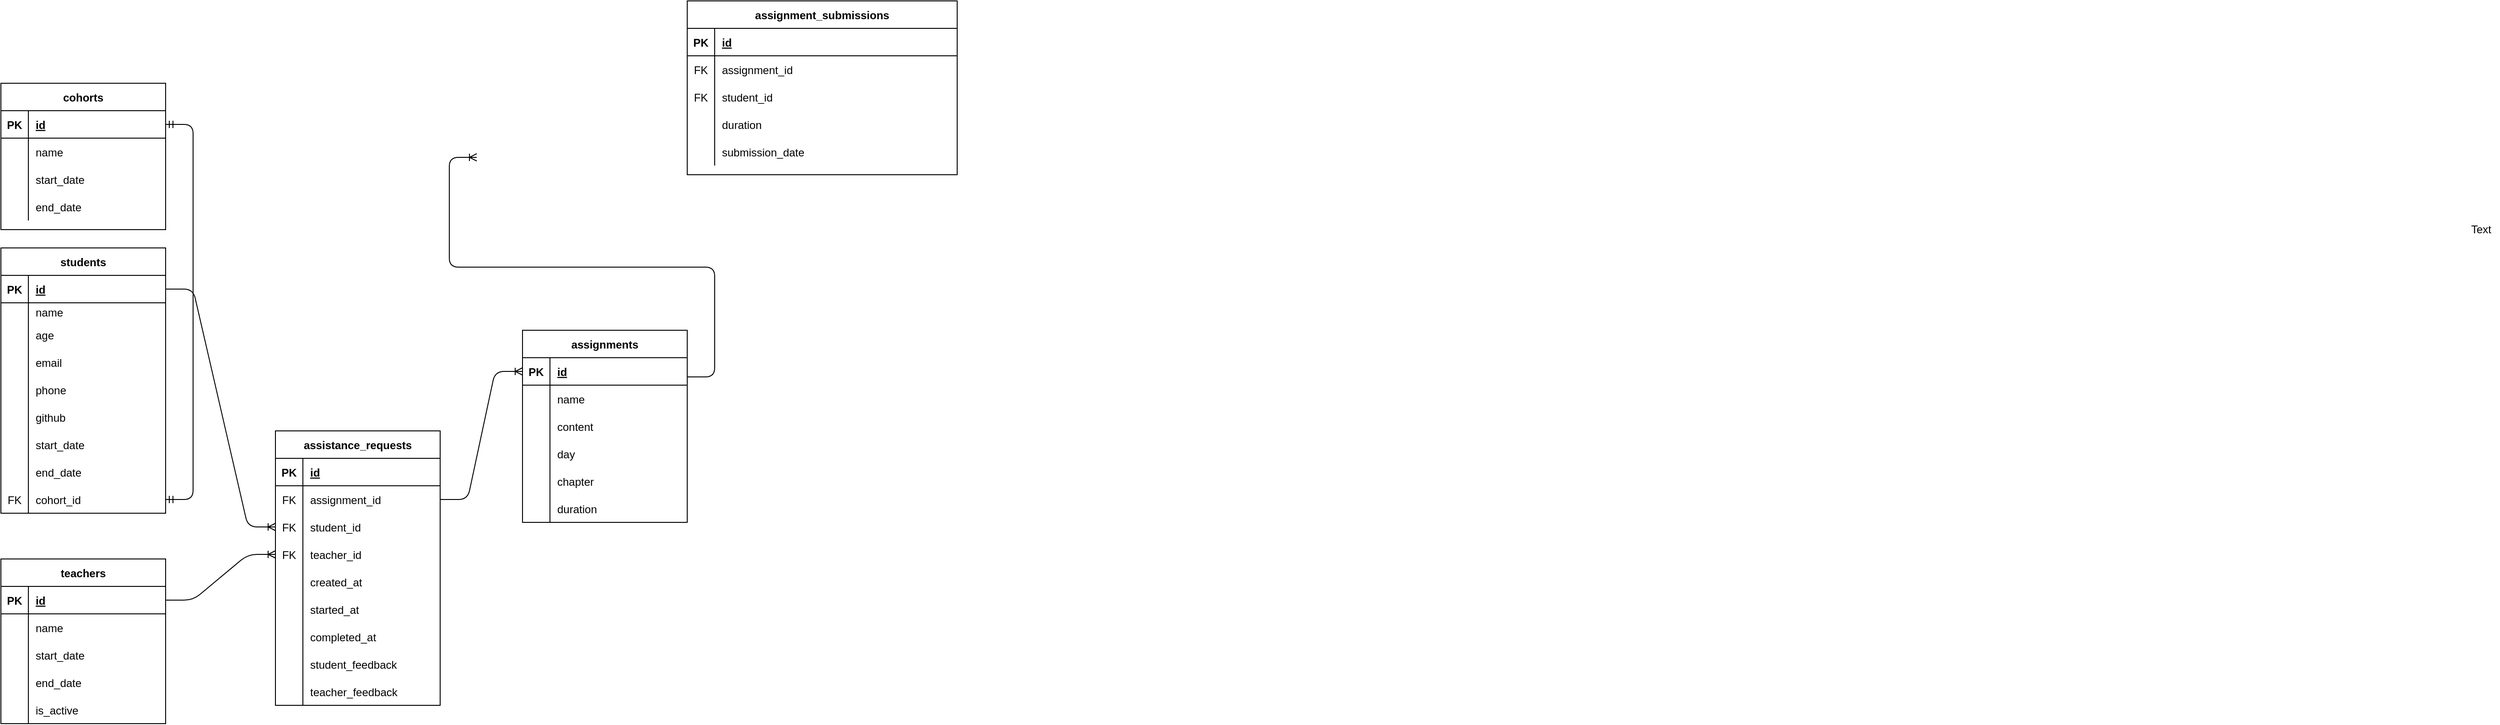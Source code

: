 <mxfile version="13.8.0" type="device"><diagram id="r0yvW9tes0QKF1szJb0l" name="Page-1"><mxGraphModel dx="1426" dy="1945" grid="1" gridSize="10" guides="1" tooltips="1" connect="1" arrows="1" fold="1" page="1" pageScale="1" pageWidth="850" pageHeight="1100" math="0" shadow="0"><root><mxCell id="0"/><mxCell id="1" parent="0"/><mxCell id="MK7P-TyESkTt3hWB0Foj-84" value="teachers" style="shape=table;startSize=30;container=1;collapsible=1;childLayout=tableLayout;fixedRows=1;rowLines=0;fontStyle=1;align=center;resizeLast=1;" parent="1" vertex="1"><mxGeometry x="20" y="600" width="180" height="180" as="geometry"/></mxCell><mxCell id="MK7P-TyESkTt3hWB0Foj-85" value="" style="shape=partialRectangle;collapsible=0;dropTarget=0;pointerEvents=0;fillColor=none;top=0;left=0;bottom=1;right=0;points=[[0,0.5],[1,0.5]];portConstraint=eastwest;" parent="MK7P-TyESkTt3hWB0Foj-84" vertex="1"><mxGeometry y="30" width="180" height="30" as="geometry"/></mxCell><mxCell id="MK7P-TyESkTt3hWB0Foj-86" value="PK" style="shape=partialRectangle;connectable=0;fillColor=none;top=0;left=0;bottom=0;right=0;fontStyle=1;overflow=hidden;" parent="MK7P-TyESkTt3hWB0Foj-85" vertex="1"><mxGeometry width="30" height="30" as="geometry"/></mxCell><mxCell id="MK7P-TyESkTt3hWB0Foj-87" value="id" style="shape=partialRectangle;connectable=0;fillColor=none;top=0;left=0;bottom=0;right=0;align=left;spacingLeft=6;fontStyle=5;overflow=hidden;" parent="MK7P-TyESkTt3hWB0Foj-85" vertex="1"><mxGeometry x="30" width="150" height="30" as="geometry"/></mxCell><mxCell id="MK7P-TyESkTt3hWB0Foj-88" value="" style="shape=partialRectangle;collapsible=0;dropTarget=0;pointerEvents=0;fillColor=none;top=0;left=0;bottom=0;right=0;points=[[0,0.5],[1,0.5]];portConstraint=eastwest;" parent="MK7P-TyESkTt3hWB0Foj-84" vertex="1"><mxGeometry y="60" width="180" height="30" as="geometry"/></mxCell><mxCell id="MK7P-TyESkTt3hWB0Foj-89" value="" style="shape=partialRectangle;connectable=0;fillColor=none;top=0;left=0;bottom=0;right=0;editable=1;overflow=hidden;" parent="MK7P-TyESkTt3hWB0Foj-88" vertex="1"><mxGeometry width="30" height="30" as="geometry"/></mxCell><mxCell id="MK7P-TyESkTt3hWB0Foj-90" value="name" style="shape=partialRectangle;connectable=0;fillColor=none;top=0;left=0;bottom=0;right=0;align=left;spacingLeft=6;overflow=hidden;" parent="MK7P-TyESkTt3hWB0Foj-88" vertex="1"><mxGeometry x="30" width="150" height="30" as="geometry"/></mxCell><mxCell id="MK7P-TyESkTt3hWB0Foj-91" value="" style="shape=partialRectangle;collapsible=0;dropTarget=0;pointerEvents=0;fillColor=none;top=0;left=0;bottom=0;right=0;points=[[0,0.5],[1,0.5]];portConstraint=eastwest;" parent="MK7P-TyESkTt3hWB0Foj-84" vertex="1"><mxGeometry y="90" width="180" height="30" as="geometry"/></mxCell><mxCell id="MK7P-TyESkTt3hWB0Foj-92" value="" style="shape=partialRectangle;connectable=0;fillColor=none;top=0;left=0;bottom=0;right=0;editable=1;overflow=hidden;" parent="MK7P-TyESkTt3hWB0Foj-91" vertex="1"><mxGeometry width="30" height="30" as="geometry"/></mxCell><mxCell id="MK7P-TyESkTt3hWB0Foj-93" value="start_date" style="shape=partialRectangle;connectable=0;fillColor=none;top=0;left=0;bottom=0;right=0;align=left;spacingLeft=6;overflow=hidden;" parent="MK7P-TyESkTt3hWB0Foj-91" vertex="1"><mxGeometry x="30" width="150" height="30" as="geometry"/></mxCell><mxCell id="MK7P-TyESkTt3hWB0Foj-94" value="" style="shape=partialRectangle;collapsible=0;dropTarget=0;pointerEvents=0;fillColor=none;top=0;left=0;bottom=0;right=0;points=[[0,0.5],[1,0.5]];portConstraint=eastwest;" parent="MK7P-TyESkTt3hWB0Foj-84" vertex="1"><mxGeometry y="120" width="180" height="30" as="geometry"/></mxCell><mxCell id="MK7P-TyESkTt3hWB0Foj-95" value="" style="shape=partialRectangle;connectable=0;fillColor=none;top=0;left=0;bottom=0;right=0;editable=1;overflow=hidden;" parent="MK7P-TyESkTt3hWB0Foj-94" vertex="1"><mxGeometry width="30" height="30" as="geometry"/></mxCell><mxCell id="MK7P-TyESkTt3hWB0Foj-96" value="end_date" style="shape=partialRectangle;connectable=0;fillColor=none;top=0;left=0;bottom=0;right=0;align=left;spacingLeft=6;overflow=hidden;" parent="MK7P-TyESkTt3hWB0Foj-94" vertex="1"><mxGeometry x="30" width="150" height="30" as="geometry"/></mxCell><mxCell id="MK7P-TyESkTt3hWB0Foj-97" value="" style="shape=partialRectangle;collapsible=0;dropTarget=0;pointerEvents=0;fillColor=none;top=0;left=0;bottom=0;right=0;points=[[0,0.5],[1,0.5]];portConstraint=eastwest;" parent="MK7P-TyESkTt3hWB0Foj-84" vertex="1"><mxGeometry y="150" width="180" height="30" as="geometry"/></mxCell><mxCell id="MK7P-TyESkTt3hWB0Foj-98" value="" style="shape=partialRectangle;connectable=0;fillColor=none;top=0;left=0;bottom=0;right=0;editable=1;overflow=hidden;" parent="MK7P-TyESkTt3hWB0Foj-97" vertex="1"><mxGeometry width="30" height="30" as="geometry"/></mxCell><mxCell id="MK7P-TyESkTt3hWB0Foj-99" value="is_active" style="shape=partialRectangle;connectable=0;fillColor=none;top=0;left=0;bottom=0;right=0;align=left;spacingLeft=6;overflow=hidden;" parent="MK7P-TyESkTt3hWB0Foj-97" vertex="1"><mxGeometry x="30" width="150" height="30" as="geometry"/></mxCell><mxCell id="MK7P-TyESkTt3hWB0Foj-129" style="edgeStyle=orthogonalEdgeStyle;rounded=0;orthogonalLoop=1;jettySize=auto;html=1;exitX=1;exitY=0.5;exitDx=0;exitDy=0;" parent="1" source="MK7P-TyESkTt3hWB0Foj-85" edge="1"><mxGeometry relative="1" as="geometry"><mxPoint x="200" y="645" as="targetPoint"/></mxGeometry></mxCell><mxCell id="MK7P-TyESkTt3hWB0Foj-37" value="students" style="shape=table;startSize=30;container=1;collapsible=1;childLayout=tableLayout;fixedRows=1;rowLines=0;fontStyle=1;align=center;resizeLast=1;" parent="1" vertex="1"><mxGeometry x="20" y="260" width="180" height="290" as="geometry"/></mxCell><mxCell id="MK7P-TyESkTt3hWB0Foj-38" value="" style="shape=partialRectangle;collapsible=0;dropTarget=0;pointerEvents=0;fillColor=none;top=0;left=0;bottom=1;right=0;points=[[0,0.5],[1,0.5]];portConstraint=eastwest;" parent="MK7P-TyESkTt3hWB0Foj-37" vertex="1"><mxGeometry y="30" width="180" height="30" as="geometry"/></mxCell><mxCell id="MK7P-TyESkTt3hWB0Foj-39" value="PK" style="shape=partialRectangle;connectable=0;fillColor=none;top=0;left=0;bottom=0;right=0;fontStyle=1;overflow=hidden;" parent="MK7P-TyESkTt3hWB0Foj-38" vertex="1"><mxGeometry width="30" height="30" as="geometry"/></mxCell><mxCell id="MK7P-TyESkTt3hWB0Foj-40" value="id" style="shape=partialRectangle;connectable=0;fillColor=none;top=0;left=0;bottom=0;right=0;align=left;spacingLeft=6;fontStyle=5;overflow=hidden;" parent="MK7P-TyESkTt3hWB0Foj-38" vertex="1"><mxGeometry x="30" width="150" height="30" as="geometry"/></mxCell><mxCell id="MK7P-TyESkTt3hWB0Foj-41" value="" style="shape=partialRectangle;collapsible=0;dropTarget=0;pointerEvents=0;fillColor=none;top=0;left=0;bottom=0;right=0;points=[[0,0.5],[1,0.5]];portConstraint=eastwest;" parent="MK7P-TyESkTt3hWB0Foj-37" vertex="1"><mxGeometry y="60" width="180" height="20" as="geometry"/></mxCell><mxCell id="MK7P-TyESkTt3hWB0Foj-42" value="" style="shape=partialRectangle;connectable=0;fillColor=none;top=0;left=0;bottom=0;right=0;editable=1;overflow=hidden;" parent="MK7P-TyESkTt3hWB0Foj-41" vertex="1"><mxGeometry width="30" height="20" as="geometry"/></mxCell><mxCell id="MK7P-TyESkTt3hWB0Foj-43" value="name" style="shape=partialRectangle;connectable=0;fillColor=none;top=0;left=0;bottom=0;right=0;align=left;spacingLeft=6;overflow=hidden;" parent="MK7P-TyESkTt3hWB0Foj-41" vertex="1"><mxGeometry x="30" width="150" height="20" as="geometry"/></mxCell><mxCell id="MK7P-TyESkTt3hWB0Foj-44" value="" style="shape=partialRectangle;collapsible=0;dropTarget=0;pointerEvents=0;fillColor=none;top=0;left=0;bottom=0;right=0;points=[[0,0.5],[1,0.5]];portConstraint=eastwest;" parent="MK7P-TyESkTt3hWB0Foj-37" vertex="1"><mxGeometry y="80" width="180" height="30" as="geometry"/></mxCell><mxCell id="MK7P-TyESkTt3hWB0Foj-45" value="" style="shape=partialRectangle;connectable=0;fillColor=none;top=0;left=0;bottom=0;right=0;editable=1;overflow=hidden;" parent="MK7P-TyESkTt3hWB0Foj-44" vertex="1"><mxGeometry width="30" height="30" as="geometry"/></mxCell><mxCell id="MK7P-TyESkTt3hWB0Foj-46" value="age" style="shape=partialRectangle;connectable=0;fillColor=none;top=0;left=0;bottom=0;right=0;align=left;spacingLeft=6;overflow=hidden;" parent="MK7P-TyESkTt3hWB0Foj-44" vertex="1"><mxGeometry x="30" width="150" height="30" as="geometry"/></mxCell><mxCell id="MK7P-TyESkTt3hWB0Foj-47" value="" style="shape=partialRectangle;collapsible=0;dropTarget=0;pointerEvents=0;fillColor=none;top=0;left=0;bottom=0;right=0;points=[[0,0.5],[1,0.5]];portConstraint=eastwest;" parent="MK7P-TyESkTt3hWB0Foj-37" vertex="1"><mxGeometry y="110" width="180" height="30" as="geometry"/></mxCell><mxCell id="MK7P-TyESkTt3hWB0Foj-48" value="" style="shape=partialRectangle;connectable=0;fillColor=none;top=0;left=0;bottom=0;right=0;editable=1;overflow=hidden;" parent="MK7P-TyESkTt3hWB0Foj-47" vertex="1"><mxGeometry width="30" height="30" as="geometry"/></mxCell><mxCell id="MK7P-TyESkTt3hWB0Foj-49" value="email" style="shape=partialRectangle;connectable=0;fillColor=none;top=0;left=0;bottom=0;right=0;align=left;spacingLeft=6;overflow=hidden;" parent="MK7P-TyESkTt3hWB0Foj-47" vertex="1"><mxGeometry x="30" width="150" height="30" as="geometry"/></mxCell><mxCell id="MK7P-TyESkTt3hWB0Foj-50" value="" style="shape=partialRectangle;collapsible=0;dropTarget=0;pointerEvents=0;fillColor=none;top=0;left=0;bottom=0;right=0;points=[[0,0.5],[1,0.5]];portConstraint=eastwest;" parent="MK7P-TyESkTt3hWB0Foj-37" vertex="1"><mxGeometry y="140" width="180" height="30" as="geometry"/></mxCell><mxCell id="MK7P-TyESkTt3hWB0Foj-51" value="" style="shape=partialRectangle;connectable=0;fillColor=none;top=0;left=0;bottom=0;right=0;editable=1;overflow=hidden;" parent="MK7P-TyESkTt3hWB0Foj-50" vertex="1"><mxGeometry width="30" height="30" as="geometry"/></mxCell><mxCell id="MK7P-TyESkTt3hWB0Foj-52" value="phone" style="shape=partialRectangle;connectable=0;fillColor=none;top=0;left=0;bottom=0;right=0;align=left;spacingLeft=6;overflow=hidden;" parent="MK7P-TyESkTt3hWB0Foj-50" vertex="1"><mxGeometry x="30" width="150" height="30" as="geometry"/></mxCell><mxCell id="MK7P-TyESkTt3hWB0Foj-53" value="" style="shape=partialRectangle;collapsible=0;dropTarget=0;pointerEvents=0;fillColor=none;top=0;left=0;bottom=0;right=0;points=[[0,0.5],[1,0.5]];portConstraint=eastwest;" parent="MK7P-TyESkTt3hWB0Foj-37" vertex="1"><mxGeometry y="170" width="180" height="30" as="geometry"/></mxCell><mxCell id="MK7P-TyESkTt3hWB0Foj-54" value="" style="shape=partialRectangle;connectable=0;fillColor=none;top=0;left=0;bottom=0;right=0;editable=1;overflow=hidden;" parent="MK7P-TyESkTt3hWB0Foj-53" vertex="1"><mxGeometry width="30" height="30" as="geometry"/></mxCell><mxCell id="MK7P-TyESkTt3hWB0Foj-55" value="github" style="shape=partialRectangle;connectable=0;fillColor=none;top=0;left=0;bottom=0;right=0;align=left;spacingLeft=6;overflow=hidden;" parent="MK7P-TyESkTt3hWB0Foj-53" vertex="1"><mxGeometry x="30" width="150" height="30" as="geometry"/></mxCell><mxCell id="MK7P-TyESkTt3hWB0Foj-56" value="" style="shape=partialRectangle;collapsible=0;dropTarget=0;pointerEvents=0;fillColor=none;top=0;left=0;bottom=0;right=0;points=[[0,0.5],[1,0.5]];portConstraint=eastwest;" parent="MK7P-TyESkTt3hWB0Foj-37" vertex="1"><mxGeometry y="200" width="180" height="30" as="geometry"/></mxCell><mxCell id="MK7P-TyESkTt3hWB0Foj-57" value="" style="shape=partialRectangle;connectable=0;fillColor=none;top=0;left=0;bottom=0;right=0;editable=1;overflow=hidden;" parent="MK7P-TyESkTt3hWB0Foj-56" vertex="1"><mxGeometry width="30" height="30" as="geometry"/></mxCell><mxCell id="MK7P-TyESkTt3hWB0Foj-58" value="start_date" style="shape=partialRectangle;connectable=0;fillColor=none;top=0;left=0;bottom=0;right=0;align=left;spacingLeft=6;overflow=hidden;" parent="MK7P-TyESkTt3hWB0Foj-56" vertex="1"><mxGeometry x="30" width="150" height="30" as="geometry"/></mxCell><mxCell id="MK7P-TyESkTt3hWB0Foj-59" value="" style="shape=partialRectangle;collapsible=0;dropTarget=0;pointerEvents=0;fillColor=none;top=0;left=0;bottom=0;right=0;points=[[0,0.5],[1,0.5]];portConstraint=eastwest;" parent="MK7P-TyESkTt3hWB0Foj-37" vertex="1"><mxGeometry y="230" width="180" height="30" as="geometry"/></mxCell><mxCell id="MK7P-TyESkTt3hWB0Foj-60" value="" style="shape=partialRectangle;connectable=0;fillColor=none;top=0;left=0;bottom=0;right=0;editable=1;overflow=hidden;" parent="MK7P-TyESkTt3hWB0Foj-59" vertex="1"><mxGeometry width="30" height="30" as="geometry"/></mxCell><mxCell id="MK7P-TyESkTt3hWB0Foj-61" value="end_date" style="shape=partialRectangle;connectable=0;fillColor=none;top=0;left=0;bottom=0;right=0;align=left;spacingLeft=6;overflow=hidden;" parent="MK7P-TyESkTt3hWB0Foj-59" vertex="1"><mxGeometry x="30" width="150" height="30" as="geometry"/></mxCell><mxCell id="MK7P-TyESkTt3hWB0Foj-62" value="" style="shape=partialRectangle;collapsible=0;dropTarget=0;pointerEvents=0;fillColor=none;top=0;left=0;bottom=0;right=0;points=[[0,0.5],[1,0.5]];portConstraint=eastwest;" parent="MK7P-TyESkTt3hWB0Foj-37" vertex="1"><mxGeometry y="260" width="180" height="30" as="geometry"/></mxCell><mxCell id="MK7P-TyESkTt3hWB0Foj-63" value="FK" style="shape=partialRectangle;connectable=0;fillColor=none;top=0;left=0;bottom=0;right=0;fontStyle=0;overflow=hidden;" parent="MK7P-TyESkTt3hWB0Foj-62" vertex="1"><mxGeometry width="30" height="30" as="geometry"/></mxCell><mxCell id="MK7P-TyESkTt3hWB0Foj-64" value="cohort_id" style="shape=partialRectangle;connectable=0;fillColor=none;top=0;left=0;bottom=0;right=0;align=left;spacingLeft=6;fontStyle=0;overflow=hidden;" parent="MK7P-TyESkTt3hWB0Foj-62" vertex="1"><mxGeometry x="30" width="150" height="30" as="geometry"/></mxCell><mxCell id="MK7P-TyESkTt3hWB0Foj-131" value="" style="edgeStyle=entityRelationEdgeStyle;fontSize=12;html=1;endArrow=ERoneToMany;exitX=1;exitY=0.5;exitDx=0;exitDy=0;entryX=0;entryY=0.5;entryDx=0;entryDy=0;" parent="1" source="MK7P-TyESkTt3hWB0Foj-85" target="MK7P-TyESkTt3hWB0Foj-119" edge="1"><mxGeometry width="100" height="100" relative="1" as="geometry"><mxPoint x="350" y="470" as="sourcePoint"/><mxPoint x="450" y="370" as="targetPoint"/></mxGeometry></mxCell><mxCell id="MK7P-TyESkTt3hWB0Foj-2" value="cohorts" style="shape=table;startSize=30;container=1;collapsible=1;childLayout=tableLayout;fixedRows=1;rowLines=0;fontStyle=1;align=center;resizeLast=1;" parent="1" vertex="1"><mxGeometry x="20" y="80" width="180" height="160" as="geometry"/></mxCell><mxCell id="MK7P-TyESkTt3hWB0Foj-3" value="" style="shape=partialRectangle;collapsible=0;dropTarget=0;pointerEvents=0;fillColor=none;top=0;left=0;bottom=1;right=0;points=[[0,0.5],[1,0.5]];portConstraint=eastwest;" parent="MK7P-TyESkTt3hWB0Foj-2" vertex="1"><mxGeometry y="30" width="180" height="30" as="geometry"/></mxCell><mxCell id="MK7P-TyESkTt3hWB0Foj-4" value="PK" style="shape=partialRectangle;connectable=0;fillColor=none;top=0;left=0;bottom=0;right=0;fontStyle=1;overflow=hidden;" parent="MK7P-TyESkTt3hWB0Foj-3" vertex="1"><mxGeometry width="30" height="30" as="geometry"/></mxCell><mxCell id="MK7P-TyESkTt3hWB0Foj-5" value="id" style="shape=partialRectangle;connectable=0;fillColor=none;top=0;left=0;bottom=0;right=0;align=left;spacingLeft=6;fontStyle=5;overflow=hidden;" parent="MK7P-TyESkTt3hWB0Foj-3" vertex="1"><mxGeometry x="30" width="150" height="30" as="geometry"/></mxCell><mxCell id="MK7P-TyESkTt3hWB0Foj-6" value="" style="shape=partialRectangle;collapsible=0;dropTarget=0;pointerEvents=0;fillColor=none;top=0;left=0;bottom=0;right=0;points=[[0,0.5],[1,0.5]];portConstraint=eastwest;" parent="MK7P-TyESkTt3hWB0Foj-2" vertex="1"><mxGeometry y="60" width="180" height="30" as="geometry"/></mxCell><mxCell id="MK7P-TyESkTt3hWB0Foj-7" value="" style="shape=partialRectangle;connectable=0;fillColor=none;top=0;left=0;bottom=0;right=0;editable=1;overflow=hidden;" parent="MK7P-TyESkTt3hWB0Foj-6" vertex="1"><mxGeometry width="30" height="30" as="geometry"/></mxCell><mxCell id="MK7P-TyESkTt3hWB0Foj-8" value="name" style="shape=partialRectangle;connectable=0;fillColor=none;top=0;left=0;bottom=0;right=0;align=left;spacingLeft=6;overflow=hidden;" parent="MK7P-TyESkTt3hWB0Foj-6" vertex="1"><mxGeometry x="30" width="150" height="30" as="geometry"/></mxCell><mxCell id="MK7P-TyESkTt3hWB0Foj-9" value="" style="shape=partialRectangle;collapsible=0;dropTarget=0;pointerEvents=0;fillColor=none;top=0;left=0;bottom=0;right=0;points=[[0,0.5],[1,0.5]];portConstraint=eastwest;" parent="MK7P-TyESkTt3hWB0Foj-2" vertex="1"><mxGeometry y="90" width="180" height="30" as="geometry"/></mxCell><mxCell id="MK7P-TyESkTt3hWB0Foj-10" value="" style="shape=partialRectangle;connectable=0;fillColor=none;top=0;left=0;bottom=0;right=0;editable=1;overflow=hidden;" parent="MK7P-TyESkTt3hWB0Foj-9" vertex="1"><mxGeometry width="30" height="30" as="geometry"/></mxCell><mxCell id="MK7P-TyESkTt3hWB0Foj-11" value="start_date" style="shape=partialRectangle;connectable=0;fillColor=none;top=0;left=0;bottom=0;right=0;align=left;spacingLeft=6;overflow=hidden;" parent="MK7P-TyESkTt3hWB0Foj-9" vertex="1"><mxGeometry x="30" width="150" height="30" as="geometry"/></mxCell><mxCell id="MK7P-TyESkTt3hWB0Foj-12" value="" style="shape=partialRectangle;collapsible=0;dropTarget=0;pointerEvents=0;fillColor=none;top=0;left=0;bottom=0;right=0;points=[[0,0.5],[1,0.5]];portConstraint=eastwest;" parent="MK7P-TyESkTt3hWB0Foj-2" vertex="1"><mxGeometry y="120" width="180" height="30" as="geometry"/></mxCell><mxCell id="MK7P-TyESkTt3hWB0Foj-13" value="" style="shape=partialRectangle;connectable=0;fillColor=none;top=0;left=0;bottom=0;right=0;editable=1;overflow=hidden;" parent="MK7P-TyESkTt3hWB0Foj-12" vertex="1"><mxGeometry width="30" height="30" as="geometry"/></mxCell><mxCell id="MK7P-TyESkTt3hWB0Foj-14" value="end_date" style="shape=partialRectangle;connectable=0;fillColor=none;top=0;left=0;bottom=0;right=0;align=left;spacingLeft=6;overflow=hidden;" parent="MK7P-TyESkTt3hWB0Foj-12" vertex="1"><mxGeometry x="30" width="150" height="30" as="geometry"/></mxCell><mxCell id="MK7P-TyESkTt3hWB0Foj-132" value="" style="edgeStyle=entityRelationEdgeStyle;fontSize=12;html=1;endArrow=ERoneToMany;exitX=1;exitY=0.5;exitDx=0;exitDy=0;entryX=0;entryY=0.5;entryDx=0;entryDy=0;" parent="1" source="MK7P-TyESkTt3hWB0Foj-38" target="MK7P-TyESkTt3hWB0Foj-116" edge="1"><mxGeometry width="100" height="100" relative="1" as="geometry"><mxPoint x="350" y="470" as="sourcePoint"/><mxPoint x="450" y="370" as="targetPoint"/></mxGeometry></mxCell><mxCell id="MK7P-TyESkTt3hWB0Foj-100" value="assistance_requests" style="shape=table;startSize=30;container=1;collapsible=1;childLayout=tableLayout;fixedRows=1;rowLines=0;fontStyle=1;align=center;resizeLast=1;" parent="1" vertex="1"><mxGeometry x="320" y="460" width="180" height="300" as="geometry"/></mxCell><mxCell id="MK7P-TyESkTt3hWB0Foj-101" value="" style="shape=partialRectangle;collapsible=0;dropTarget=0;pointerEvents=0;fillColor=none;top=0;left=0;bottom=1;right=0;points=[[0,0.5],[1,0.5]];portConstraint=eastwest;" parent="MK7P-TyESkTt3hWB0Foj-100" vertex="1"><mxGeometry y="30" width="180" height="30" as="geometry"/></mxCell><mxCell id="MK7P-TyESkTt3hWB0Foj-102" value="PK" style="shape=partialRectangle;connectable=0;fillColor=none;top=0;left=0;bottom=0;right=0;fontStyle=1;overflow=hidden;" parent="MK7P-TyESkTt3hWB0Foj-101" vertex="1"><mxGeometry width="30" height="30" as="geometry"/></mxCell><mxCell id="MK7P-TyESkTt3hWB0Foj-103" value="id" style="shape=partialRectangle;connectable=0;fillColor=none;top=0;left=0;bottom=0;right=0;align=left;spacingLeft=6;fontStyle=5;overflow=hidden;" parent="MK7P-TyESkTt3hWB0Foj-101" vertex="1"><mxGeometry x="30" width="150" height="30" as="geometry"/></mxCell><mxCell id="MK7P-TyESkTt3hWB0Foj-113" value="" style="shape=partialRectangle;collapsible=0;dropTarget=0;pointerEvents=0;fillColor=none;top=0;left=0;bottom=0;right=0;points=[[0,0.5],[1,0.5]];portConstraint=eastwest;" parent="MK7P-TyESkTt3hWB0Foj-100" vertex="1"><mxGeometry y="60" width="180" height="30" as="geometry"/></mxCell><mxCell id="MK7P-TyESkTt3hWB0Foj-114" value="FK" style="shape=partialRectangle;connectable=0;fillColor=none;top=0;left=0;bottom=0;right=0;fontStyle=0;overflow=hidden;" parent="MK7P-TyESkTt3hWB0Foj-113" vertex="1"><mxGeometry width="30" height="30" as="geometry"/></mxCell><mxCell id="MK7P-TyESkTt3hWB0Foj-115" value="assignment_id" style="shape=partialRectangle;connectable=0;fillColor=none;top=0;left=0;bottom=0;right=0;align=left;spacingLeft=6;fontStyle=0;overflow=hidden;" parent="MK7P-TyESkTt3hWB0Foj-113" vertex="1"><mxGeometry x="30" width="150" height="30" as="geometry"/></mxCell><mxCell id="MK7P-TyESkTt3hWB0Foj-116" value="" style="shape=partialRectangle;collapsible=0;dropTarget=0;pointerEvents=0;fillColor=none;top=0;left=0;bottom=0;right=0;points=[[0,0.5],[1,0.5]];portConstraint=eastwest;" parent="MK7P-TyESkTt3hWB0Foj-100" vertex="1"><mxGeometry y="90" width="180" height="30" as="geometry"/></mxCell><mxCell id="MK7P-TyESkTt3hWB0Foj-117" value="FK" style="shape=partialRectangle;connectable=0;fillColor=none;top=0;left=0;bottom=0;right=0;fontStyle=0;overflow=hidden;" parent="MK7P-TyESkTt3hWB0Foj-116" vertex="1"><mxGeometry width="30" height="30" as="geometry"/></mxCell><mxCell id="MK7P-TyESkTt3hWB0Foj-118" value="student_id" style="shape=partialRectangle;connectable=0;fillColor=none;top=0;left=0;bottom=0;right=0;align=left;spacingLeft=6;fontStyle=0;overflow=hidden;" parent="MK7P-TyESkTt3hWB0Foj-116" vertex="1"><mxGeometry x="30" width="150" height="30" as="geometry"/></mxCell><mxCell id="MK7P-TyESkTt3hWB0Foj-119" value="" style="shape=partialRectangle;collapsible=0;dropTarget=0;pointerEvents=0;fillColor=none;top=0;left=0;bottom=0;right=0;points=[[0,0.5],[1,0.5]];portConstraint=eastwest;" parent="MK7P-TyESkTt3hWB0Foj-100" vertex="1"><mxGeometry y="120" width="180" height="30" as="geometry"/></mxCell><mxCell id="MK7P-TyESkTt3hWB0Foj-120" value="FK" style="shape=partialRectangle;connectable=0;fillColor=none;top=0;left=0;bottom=0;right=0;fontStyle=0;overflow=hidden;" parent="MK7P-TyESkTt3hWB0Foj-119" vertex="1"><mxGeometry width="30" height="30" as="geometry"/></mxCell><mxCell id="MK7P-TyESkTt3hWB0Foj-121" value="teacher_id" style="shape=partialRectangle;connectable=0;fillColor=none;top=0;left=0;bottom=0;right=0;align=left;spacingLeft=6;fontStyle=0;overflow=hidden;" parent="MK7P-TyESkTt3hWB0Foj-119" vertex="1"><mxGeometry x="30" width="150" height="30" as="geometry"/></mxCell><mxCell id="MK7P-TyESkTt3hWB0Foj-107" value="" style="shape=partialRectangle;collapsible=0;dropTarget=0;pointerEvents=0;fillColor=none;top=0;left=0;bottom=0;right=0;points=[[0,0.5],[1,0.5]];portConstraint=eastwest;" parent="MK7P-TyESkTt3hWB0Foj-100" vertex="1"><mxGeometry y="150" width="180" height="30" as="geometry"/></mxCell><mxCell id="MK7P-TyESkTt3hWB0Foj-108" value="" style="shape=partialRectangle;connectable=0;fillColor=none;top=0;left=0;bottom=0;right=0;editable=1;overflow=hidden;" parent="MK7P-TyESkTt3hWB0Foj-107" vertex="1"><mxGeometry width="30" height="30" as="geometry"/></mxCell><mxCell id="MK7P-TyESkTt3hWB0Foj-109" value="created_at" style="shape=partialRectangle;connectable=0;fillColor=none;top=0;left=0;bottom=0;right=0;align=left;spacingLeft=6;overflow=hidden;" parent="MK7P-TyESkTt3hWB0Foj-107" vertex="1"><mxGeometry x="30" width="150" height="30" as="geometry"/></mxCell><mxCell id="MK7P-TyESkTt3hWB0Foj-110" value="" style="shape=partialRectangle;collapsible=0;dropTarget=0;pointerEvents=0;fillColor=none;top=0;left=0;bottom=0;right=0;points=[[0,0.5],[1,0.5]];portConstraint=eastwest;" parent="MK7P-TyESkTt3hWB0Foj-100" vertex="1"><mxGeometry y="180" width="180" height="30" as="geometry"/></mxCell><mxCell id="MK7P-TyESkTt3hWB0Foj-111" value="" style="shape=partialRectangle;connectable=0;fillColor=none;top=0;left=0;bottom=0;right=0;editable=1;overflow=hidden;" parent="MK7P-TyESkTt3hWB0Foj-110" vertex="1"><mxGeometry width="30" height="30" as="geometry"/></mxCell><mxCell id="MK7P-TyESkTt3hWB0Foj-112" value="started_at" style="shape=partialRectangle;connectable=0;fillColor=none;top=0;left=0;bottom=0;right=0;align=left;spacingLeft=6;overflow=hidden;" parent="MK7P-TyESkTt3hWB0Foj-110" vertex="1"><mxGeometry x="30" width="150" height="30" as="geometry"/></mxCell><mxCell id="MK7P-TyESkTt3hWB0Foj-104" value="" style="shape=partialRectangle;collapsible=0;dropTarget=0;pointerEvents=0;fillColor=none;top=0;left=0;bottom=0;right=0;points=[[0,0.5],[1,0.5]];portConstraint=eastwest;" parent="MK7P-TyESkTt3hWB0Foj-100" vertex="1"><mxGeometry y="210" width="180" height="30" as="geometry"/></mxCell><mxCell id="MK7P-TyESkTt3hWB0Foj-105" value="" style="shape=partialRectangle;connectable=0;fillColor=none;top=0;left=0;bottom=0;right=0;editable=1;overflow=hidden;" parent="MK7P-TyESkTt3hWB0Foj-104" vertex="1"><mxGeometry width="30" height="30" as="geometry"/></mxCell><mxCell id="MK7P-TyESkTt3hWB0Foj-106" value="completed_at" style="shape=partialRectangle;connectable=0;fillColor=none;top=0;left=0;bottom=0;right=0;align=left;spacingLeft=6;overflow=hidden;" parent="MK7P-TyESkTt3hWB0Foj-104" vertex="1"><mxGeometry x="30" width="150" height="30" as="geometry"/></mxCell><mxCell id="MK7P-TyESkTt3hWB0Foj-122" value="" style="shape=partialRectangle;collapsible=0;dropTarget=0;pointerEvents=0;fillColor=none;top=0;left=0;bottom=0;right=0;points=[[0,0.5],[1,0.5]];portConstraint=eastwest;" parent="MK7P-TyESkTt3hWB0Foj-100" vertex="1"><mxGeometry y="240" width="180" height="30" as="geometry"/></mxCell><mxCell id="MK7P-TyESkTt3hWB0Foj-123" value="" style="shape=partialRectangle;connectable=0;fillColor=none;top=0;left=0;bottom=0;right=0;editable=1;overflow=hidden;" parent="MK7P-TyESkTt3hWB0Foj-122" vertex="1"><mxGeometry width="30" height="30" as="geometry"/></mxCell><mxCell id="MK7P-TyESkTt3hWB0Foj-124" value="student_feedback" style="shape=partialRectangle;connectable=0;fillColor=none;top=0;left=0;bottom=0;right=0;align=left;spacingLeft=6;overflow=hidden;" parent="MK7P-TyESkTt3hWB0Foj-122" vertex="1"><mxGeometry x="30" width="150" height="30" as="geometry"/></mxCell><mxCell id="MK7P-TyESkTt3hWB0Foj-125" value="" style="shape=partialRectangle;collapsible=0;dropTarget=0;pointerEvents=0;fillColor=none;top=0;left=0;bottom=0;right=0;points=[[0,0.5],[1,0.5]];portConstraint=eastwest;" parent="MK7P-TyESkTt3hWB0Foj-100" vertex="1"><mxGeometry y="270" width="180" height="30" as="geometry"/></mxCell><mxCell id="MK7P-TyESkTt3hWB0Foj-126" value="" style="shape=partialRectangle;connectable=0;fillColor=none;top=0;left=0;bottom=0;right=0;editable=1;overflow=hidden;" parent="MK7P-TyESkTt3hWB0Foj-125" vertex="1"><mxGeometry width="30" height="30" as="geometry"/></mxCell><mxCell id="MK7P-TyESkTt3hWB0Foj-127" value="teacher_feedback" style="shape=partialRectangle;connectable=0;fillColor=none;top=0;left=0;bottom=0;right=0;align=left;spacingLeft=6;overflow=hidden;" parent="MK7P-TyESkTt3hWB0Foj-125" vertex="1"><mxGeometry x="30" width="150" height="30" as="geometry"/></mxCell><mxCell id="MK7P-TyESkTt3hWB0Foj-136" value="" style="edgeStyle=entityRelationEdgeStyle;fontSize=12;html=1;endArrow=ERoneToMany;exitX=1;exitY=0.5;exitDx=0;exitDy=0;entryX=0;entryY=0.5;entryDx=0;entryDy=0;" parent="1" source="MK7P-TyESkTt3hWB0Foj-113" target="MK7P-TyESkTt3hWB0Foj-66" edge="1"><mxGeometry width="100" height="100" relative="1" as="geometry"><mxPoint x="510" y="540" as="sourcePoint"/><mxPoint x="610" y="440" as="targetPoint"/></mxGeometry></mxCell><mxCell id="MK7P-TyESkTt3hWB0Foj-137" value="" style="edgeStyle=entityRelationEdgeStyle;fontSize=12;html=1;endArrow=ERmandOne;startArrow=ERmandOne;exitX=1;exitY=0.5;exitDx=0;exitDy=0;entryX=1;entryY=0.5;entryDx=0;entryDy=0;sketch=0;shadow=0;" parent="1" source="MK7P-TyESkTt3hWB0Foj-62" target="MK7P-TyESkTt3hWB0Foj-3" edge="1"><mxGeometry width="100" height="100" relative="1" as="geometry"><mxPoint x="210" y="530" as="sourcePoint"/><mxPoint x="290" y="380" as="targetPoint"/></mxGeometry></mxCell><mxCell id="MK7P-TyESkTt3hWB0Foj-65" value="assignments" style="shape=table;startSize=30;container=1;collapsible=1;childLayout=tableLayout;fixedRows=1;rowLines=0;fontStyle=1;align=center;resizeLast=1;" parent="1" vertex="1"><mxGeometry x="590" y="350" width="180" height="210" as="geometry"/></mxCell><mxCell id="MK7P-TyESkTt3hWB0Foj-66" value="" style="shape=partialRectangle;collapsible=0;dropTarget=0;pointerEvents=0;fillColor=none;top=0;left=0;bottom=1;right=0;points=[[0,0.5],[1,0.5]];portConstraint=eastwest;" parent="MK7P-TyESkTt3hWB0Foj-65" vertex="1"><mxGeometry y="30" width="180" height="30" as="geometry"/></mxCell><mxCell id="MK7P-TyESkTt3hWB0Foj-67" value="PK" style="shape=partialRectangle;connectable=0;fillColor=none;top=0;left=0;bottom=0;right=0;fontStyle=1;overflow=hidden;" parent="MK7P-TyESkTt3hWB0Foj-66" vertex="1"><mxGeometry width="30" height="30" as="geometry"/></mxCell><mxCell id="MK7P-TyESkTt3hWB0Foj-68" value="id" style="shape=partialRectangle;connectable=0;fillColor=none;top=0;left=0;bottom=0;right=0;align=left;spacingLeft=6;fontStyle=5;overflow=hidden;" parent="MK7P-TyESkTt3hWB0Foj-66" vertex="1"><mxGeometry x="30" width="150" height="30" as="geometry"/></mxCell><mxCell id="MK7P-TyESkTt3hWB0Foj-69" value="" style="shape=partialRectangle;collapsible=0;dropTarget=0;pointerEvents=0;fillColor=none;top=0;left=0;bottom=0;right=0;points=[[0,0.5],[1,0.5]];portConstraint=eastwest;" parent="MK7P-TyESkTt3hWB0Foj-65" vertex="1"><mxGeometry y="60" width="180" height="30" as="geometry"/></mxCell><mxCell id="MK7P-TyESkTt3hWB0Foj-70" value="" style="shape=partialRectangle;connectable=0;fillColor=none;top=0;left=0;bottom=0;right=0;editable=1;overflow=hidden;" parent="MK7P-TyESkTt3hWB0Foj-69" vertex="1"><mxGeometry width="30" height="30" as="geometry"/></mxCell><mxCell id="MK7P-TyESkTt3hWB0Foj-71" value="name" style="shape=partialRectangle;connectable=0;fillColor=none;top=0;left=0;bottom=0;right=0;align=left;spacingLeft=6;overflow=hidden;" parent="MK7P-TyESkTt3hWB0Foj-69" vertex="1"><mxGeometry x="30" width="150" height="30" as="geometry"/></mxCell><mxCell id="MK7P-TyESkTt3hWB0Foj-72" value="" style="shape=partialRectangle;collapsible=0;dropTarget=0;pointerEvents=0;fillColor=none;top=0;left=0;bottom=0;right=0;points=[[0,0.5],[1,0.5]];portConstraint=eastwest;" parent="MK7P-TyESkTt3hWB0Foj-65" vertex="1"><mxGeometry y="90" width="180" height="30" as="geometry"/></mxCell><mxCell id="MK7P-TyESkTt3hWB0Foj-73" value="" style="shape=partialRectangle;connectable=0;fillColor=none;top=0;left=0;bottom=0;right=0;editable=1;overflow=hidden;" parent="MK7P-TyESkTt3hWB0Foj-72" vertex="1"><mxGeometry width="30" height="30" as="geometry"/></mxCell><mxCell id="MK7P-TyESkTt3hWB0Foj-74" value="content" style="shape=partialRectangle;connectable=0;fillColor=none;top=0;left=0;bottom=0;right=0;align=left;spacingLeft=6;overflow=hidden;" parent="MK7P-TyESkTt3hWB0Foj-72" vertex="1"><mxGeometry x="30" width="150" height="30" as="geometry"/></mxCell><mxCell id="MK7P-TyESkTt3hWB0Foj-75" value="" style="shape=partialRectangle;collapsible=0;dropTarget=0;pointerEvents=0;fillColor=none;top=0;left=0;bottom=0;right=0;points=[[0,0.5],[1,0.5]];portConstraint=eastwest;" parent="MK7P-TyESkTt3hWB0Foj-65" vertex="1"><mxGeometry y="120" width="180" height="30" as="geometry"/></mxCell><mxCell id="MK7P-TyESkTt3hWB0Foj-76" value="" style="shape=partialRectangle;connectable=0;fillColor=none;top=0;left=0;bottom=0;right=0;editable=1;overflow=hidden;" parent="MK7P-TyESkTt3hWB0Foj-75" vertex="1"><mxGeometry width="30" height="30" as="geometry"/></mxCell><mxCell id="MK7P-TyESkTt3hWB0Foj-77" value="day" style="shape=partialRectangle;connectable=0;fillColor=none;top=0;left=0;bottom=0;right=0;align=left;spacingLeft=6;overflow=hidden;" parent="MK7P-TyESkTt3hWB0Foj-75" vertex="1"><mxGeometry x="30" width="150" height="30" as="geometry"/></mxCell><mxCell id="MK7P-TyESkTt3hWB0Foj-78" value="" style="shape=partialRectangle;collapsible=0;dropTarget=0;pointerEvents=0;fillColor=none;top=0;left=0;bottom=0;right=0;points=[[0,0.5],[1,0.5]];portConstraint=eastwest;" parent="MK7P-TyESkTt3hWB0Foj-65" vertex="1"><mxGeometry y="150" width="180" height="30" as="geometry"/></mxCell><mxCell id="MK7P-TyESkTt3hWB0Foj-79" value="" style="shape=partialRectangle;connectable=0;fillColor=none;top=0;left=0;bottom=0;right=0;editable=1;overflow=hidden;" parent="MK7P-TyESkTt3hWB0Foj-78" vertex="1"><mxGeometry width="30" height="30" as="geometry"/></mxCell><mxCell id="MK7P-TyESkTt3hWB0Foj-80" value="chapter" style="shape=partialRectangle;connectable=0;fillColor=none;top=0;left=0;bottom=0;right=0;align=left;spacingLeft=6;overflow=hidden;" parent="MK7P-TyESkTt3hWB0Foj-78" vertex="1"><mxGeometry x="30" width="150" height="30" as="geometry"/></mxCell><mxCell id="MK7P-TyESkTt3hWB0Foj-81" value="" style="shape=partialRectangle;collapsible=0;dropTarget=0;pointerEvents=0;fillColor=none;top=0;left=0;bottom=0;right=0;points=[[0,0.5],[1,0.5]];portConstraint=eastwest;" parent="MK7P-TyESkTt3hWB0Foj-65" vertex="1"><mxGeometry y="180" width="180" height="30" as="geometry"/></mxCell><mxCell id="MK7P-TyESkTt3hWB0Foj-82" value="" style="shape=partialRectangle;connectable=0;fillColor=none;top=0;left=0;bottom=0;right=0;editable=1;overflow=hidden;" parent="MK7P-TyESkTt3hWB0Foj-81" vertex="1"><mxGeometry width="30" height="30" as="geometry"/></mxCell><mxCell id="MK7P-TyESkTt3hWB0Foj-83" value="duration" style="shape=partialRectangle;connectable=0;fillColor=none;top=0;left=0;bottom=0;right=0;align=left;spacingLeft=6;overflow=hidden;" parent="MK7P-TyESkTt3hWB0Foj-81" vertex="1"><mxGeometry x="30" width="150" height="30" as="geometry"/></mxCell><mxCell id="MK7P-TyESkTt3hWB0Foj-138" value="" style="edgeStyle=entityRelationEdgeStyle;fontSize=12;html=1;endArrow=ERoneToMany;shadow=0;strokeColor=#000000;entryX=0;entryY=0.5;entryDx=0;entryDy=0;exitX=1;exitY=0.5;exitDx=0;exitDy=0;" parent="1" edge="1"><mxGeometry width="100" height="100" relative="1" as="geometry"><mxPoint x="770" y="401" as="sourcePoint"/><mxPoint x="540" y="161" as="targetPoint"/></mxGeometry></mxCell><mxCell id="MK7P-TyESkTt3hWB0Foj-15" value="assignment_submissions" style="shape=table;startSize=30;container=1;collapsible=1;childLayout=tableLayout;fixedRows=1;rowLines=0;fontStyle=1;align=center;resizeLast=1;" parent="1" vertex="1"><mxGeometry x="770" y="-10" width="295" height="190" as="geometry"/></mxCell><mxCell id="MK7P-TyESkTt3hWB0Foj-16" value="" style="shape=partialRectangle;collapsible=0;dropTarget=0;pointerEvents=0;fillColor=none;top=0;left=0;bottom=1;right=0;points=[[0,0.5],[1,0.5]];portConstraint=eastwest;" parent="MK7P-TyESkTt3hWB0Foj-15" vertex="1"><mxGeometry y="30" width="295" height="30" as="geometry"/></mxCell><mxCell id="MK7P-TyESkTt3hWB0Foj-17" value="PK" style="shape=partialRectangle;connectable=0;fillColor=none;top=0;left=0;bottom=0;right=0;fontStyle=1;overflow=hidden;" parent="MK7P-TyESkTt3hWB0Foj-16" vertex="1"><mxGeometry width="30" height="30" as="geometry"/></mxCell><mxCell id="MK7P-TyESkTt3hWB0Foj-18" value="id" style="shape=partialRectangle;connectable=0;fillColor=none;top=0;left=0;bottom=0;right=0;align=left;spacingLeft=6;fontStyle=5;overflow=hidden;" parent="MK7P-TyESkTt3hWB0Foj-16" vertex="1"><mxGeometry x="30" width="265" height="30" as="geometry"/></mxCell><mxCell id="MK7P-TyESkTt3hWB0Foj-19" value="" style="shape=partialRectangle;collapsible=0;dropTarget=0;pointerEvents=0;fillColor=none;top=0;left=0;bottom=0;right=0;points=[[0,0.5],[1,0.5]];portConstraint=eastwest;" parent="MK7P-TyESkTt3hWB0Foj-15" vertex="1"><mxGeometry y="60" width="295" height="30" as="geometry"/></mxCell><mxCell id="MK7P-TyESkTt3hWB0Foj-20" value="FK" style="shape=partialRectangle;connectable=0;fillColor=none;top=0;left=0;bottom=0;right=0;editable=1;overflow=hidden;" parent="MK7P-TyESkTt3hWB0Foj-19" vertex="1"><mxGeometry width="30" height="30" as="geometry"/></mxCell><mxCell id="MK7P-TyESkTt3hWB0Foj-21" value="assignment_id" style="shape=partialRectangle;connectable=0;fillColor=none;top=0;left=0;bottom=0;right=0;align=left;spacingLeft=6;overflow=hidden;" parent="MK7P-TyESkTt3hWB0Foj-19" vertex="1"><mxGeometry x="30" width="265" height="30" as="geometry"/></mxCell><mxCell id="MK7P-TyESkTt3hWB0Foj-22" value="" style="shape=partialRectangle;collapsible=0;dropTarget=0;pointerEvents=0;fillColor=none;top=0;left=0;bottom=0;right=0;points=[[0,0.5],[1,0.5]];portConstraint=eastwest;" parent="MK7P-TyESkTt3hWB0Foj-15" vertex="1"><mxGeometry y="90" width="295" height="30" as="geometry"/></mxCell><mxCell id="MK7P-TyESkTt3hWB0Foj-23" value="FK" style="shape=partialRectangle;connectable=0;fillColor=none;top=0;left=0;bottom=0;right=0;editable=1;overflow=hidden;" parent="MK7P-TyESkTt3hWB0Foj-22" vertex="1"><mxGeometry width="30" height="30" as="geometry"/></mxCell><mxCell id="MK7P-TyESkTt3hWB0Foj-24" value="student_id" style="shape=partialRectangle;connectable=0;fillColor=none;top=0;left=0;bottom=0;right=0;align=left;spacingLeft=6;overflow=hidden;" parent="MK7P-TyESkTt3hWB0Foj-22" vertex="1"><mxGeometry x="30" width="265" height="30" as="geometry"/></mxCell><mxCell id="MK7P-TyESkTt3hWB0Foj-25" value="" style="shape=partialRectangle;collapsible=0;dropTarget=0;pointerEvents=0;fillColor=none;top=0;left=0;bottom=0;right=0;points=[[0,0.5],[1,0.5]];portConstraint=eastwest;" parent="MK7P-TyESkTt3hWB0Foj-15" vertex="1"><mxGeometry y="120" width="295" height="30" as="geometry"/></mxCell><mxCell id="MK7P-TyESkTt3hWB0Foj-26" value="" style="shape=partialRectangle;connectable=0;fillColor=none;top=0;left=0;bottom=0;right=0;editable=1;overflow=hidden;" parent="MK7P-TyESkTt3hWB0Foj-25" vertex="1"><mxGeometry width="30" height="30" as="geometry"/></mxCell><mxCell id="MK7P-TyESkTt3hWB0Foj-27" value="duration" style="shape=partialRectangle;connectable=0;fillColor=none;top=0;left=0;bottom=0;right=0;align=left;spacingLeft=6;overflow=hidden;" parent="MK7P-TyESkTt3hWB0Foj-25" vertex="1"><mxGeometry x="30" width="265" height="30" as="geometry"/></mxCell><mxCell id="MK7P-TyESkTt3hWB0Foj-34" value="" style="shape=partialRectangle;collapsible=0;dropTarget=0;pointerEvents=0;fillColor=none;top=0;left=0;bottom=0;right=0;points=[[0,0.5],[1,0.5]];portConstraint=eastwest;" parent="MK7P-TyESkTt3hWB0Foj-15" vertex="1"><mxGeometry y="150" width="295" height="30" as="geometry"/></mxCell><mxCell id="MK7P-TyESkTt3hWB0Foj-35" value="" style="shape=partialRectangle;connectable=0;fillColor=none;top=0;left=0;bottom=0;right=0;editable=1;overflow=hidden;" parent="MK7P-TyESkTt3hWB0Foj-34" vertex="1"><mxGeometry width="30" height="30" as="geometry"/></mxCell><mxCell id="MK7P-TyESkTt3hWB0Foj-36" value="submission_date" style="shape=partialRectangle;connectable=0;fillColor=none;top=0;left=0;bottom=0;right=0;align=left;spacingLeft=6;overflow=hidden;" parent="MK7P-TyESkTt3hWB0Foj-34" vertex="1"><mxGeometry x="30" width="265" height="30" as="geometry"/></mxCell><mxCell id="MK7P-TyESkTt3hWB0Foj-139" value="Text" style="text;html=1;align=center;verticalAlign=middle;resizable=0;points=[];autosize=1;" parent="1" vertex="1"><mxGeometry x="2710" y="230" width="40" height="20" as="geometry"/></mxCell></root></mxGraphModel></diagram></mxfile>